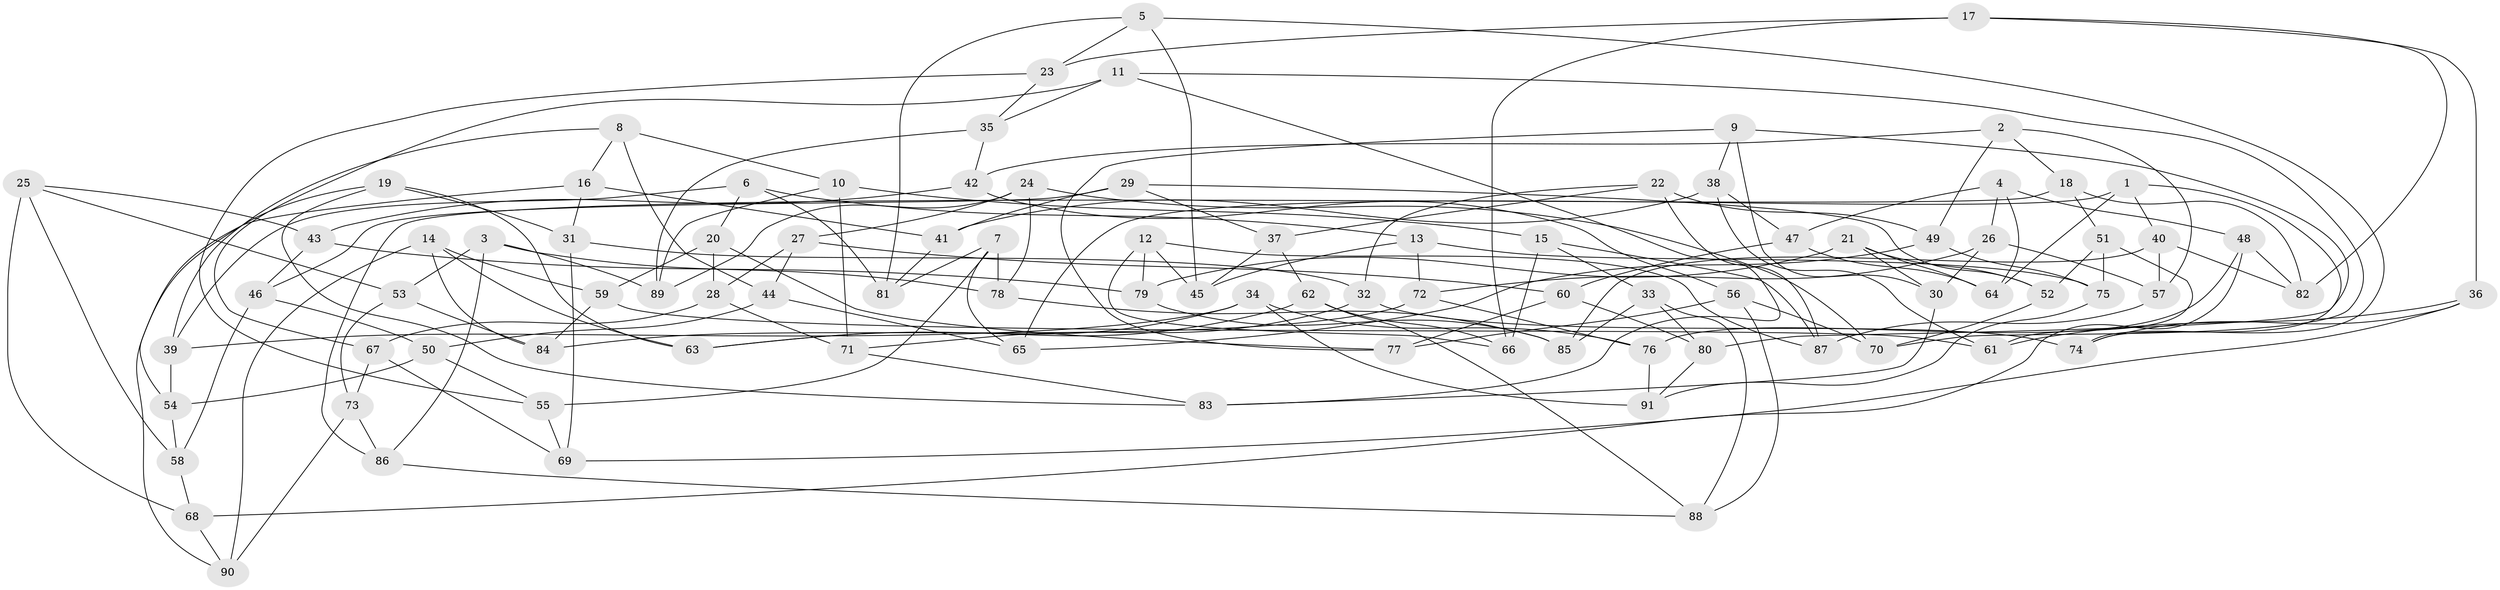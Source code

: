 // Generated by graph-tools (version 1.1) at 2025/38/03/09/25 02:38:09]
// undirected, 91 vertices, 182 edges
graph export_dot {
graph [start="1"]
  node [color=gray90,style=filled];
  1;
  2;
  3;
  4;
  5;
  6;
  7;
  8;
  9;
  10;
  11;
  12;
  13;
  14;
  15;
  16;
  17;
  18;
  19;
  20;
  21;
  22;
  23;
  24;
  25;
  26;
  27;
  28;
  29;
  30;
  31;
  32;
  33;
  34;
  35;
  36;
  37;
  38;
  39;
  40;
  41;
  42;
  43;
  44;
  45;
  46;
  47;
  48;
  49;
  50;
  51;
  52;
  53;
  54;
  55;
  56;
  57;
  58;
  59;
  60;
  61;
  62;
  63;
  64;
  65;
  66;
  67;
  68;
  69;
  70;
  71;
  72;
  73;
  74;
  75;
  76;
  77;
  78;
  79;
  80;
  81;
  82;
  83;
  84;
  85;
  86;
  87;
  88;
  89;
  90;
  91;
  1 -- 64;
  1 -- 65;
  1 -- 40;
  1 -- 74;
  2 -- 42;
  2 -- 18;
  2 -- 57;
  2 -- 49;
  3 -- 78;
  3 -- 53;
  3 -- 86;
  3 -- 89;
  4 -- 47;
  4 -- 64;
  4 -- 26;
  4 -- 48;
  5 -- 74;
  5 -- 23;
  5 -- 45;
  5 -- 81;
  6 -- 13;
  6 -- 20;
  6 -- 39;
  6 -- 81;
  7 -- 78;
  7 -- 55;
  7 -- 65;
  7 -- 81;
  8 -- 10;
  8 -- 16;
  8 -- 44;
  8 -- 39;
  9 -- 30;
  9 -- 80;
  9 -- 38;
  9 -- 77;
  10 -- 15;
  10 -- 89;
  10 -- 71;
  11 -- 83;
  11 -- 67;
  11 -- 35;
  11 -- 70;
  12 -- 87;
  12 -- 45;
  12 -- 79;
  12 -- 66;
  13 -- 75;
  13 -- 72;
  13 -- 45;
  14 -- 90;
  14 -- 59;
  14 -- 84;
  14 -- 63;
  15 -- 33;
  15 -- 66;
  15 -- 87;
  16 -- 90;
  16 -- 41;
  16 -- 31;
  17 -- 36;
  17 -- 82;
  17 -- 23;
  17 -- 66;
  18 -- 51;
  18 -- 82;
  18 -- 86;
  19 -- 63;
  19 -- 54;
  19 -- 31;
  19 -- 83;
  20 -- 77;
  20 -- 59;
  20 -- 28;
  21 -- 79;
  21 -- 64;
  21 -- 30;
  21 -- 52;
  22 -- 87;
  22 -- 49;
  22 -- 37;
  22 -- 32;
  23 -- 35;
  23 -- 55;
  24 -- 78;
  24 -- 70;
  24 -- 89;
  24 -- 27;
  25 -- 43;
  25 -- 68;
  25 -- 58;
  25 -- 53;
  26 -- 57;
  26 -- 72;
  26 -- 30;
  27 -- 28;
  27 -- 60;
  27 -- 44;
  28 -- 67;
  28 -- 71;
  29 -- 41;
  29 -- 46;
  29 -- 37;
  29 -- 52;
  30 -- 83;
  31 -- 69;
  31 -- 32;
  32 -- 74;
  32 -- 71;
  33 -- 80;
  33 -- 88;
  33 -- 85;
  34 -- 39;
  34 -- 63;
  34 -- 76;
  34 -- 91;
  35 -- 89;
  35 -- 42;
  36 -- 74;
  36 -- 61;
  36 -- 69;
  37 -- 45;
  37 -- 62;
  38 -- 61;
  38 -- 47;
  38 -- 41;
  39 -- 54;
  40 -- 85;
  40 -- 57;
  40 -- 82;
  41 -- 81;
  42 -- 43;
  42 -- 56;
  43 -- 46;
  43 -- 79;
  44 -- 65;
  44 -- 50;
  46 -- 50;
  46 -- 58;
  47 -- 60;
  47 -- 64;
  48 -- 68;
  48 -- 82;
  48 -- 76;
  49 -- 65;
  49 -- 75;
  50 -- 54;
  50 -- 55;
  51 -- 61;
  51 -- 52;
  51 -- 75;
  52 -- 70;
  53 -- 84;
  53 -- 73;
  54 -- 58;
  55 -- 69;
  56 -- 70;
  56 -- 77;
  56 -- 88;
  57 -- 87;
  58 -- 68;
  59 -- 84;
  59 -- 61;
  60 -- 77;
  60 -- 80;
  62 -- 66;
  62 -- 88;
  62 -- 63;
  67 -- 73;
  67 -- 69;
  68 -- 90;
  71 -- 83;
  72 -- 76;
  72 -- 84;
  73 -- 86;
  73 -- 90;
  75 -- 91;
  76 -- 91;
  78 -- 85;
  79 -- 85;
  80 -- 91;
  86 -- 88;
}
